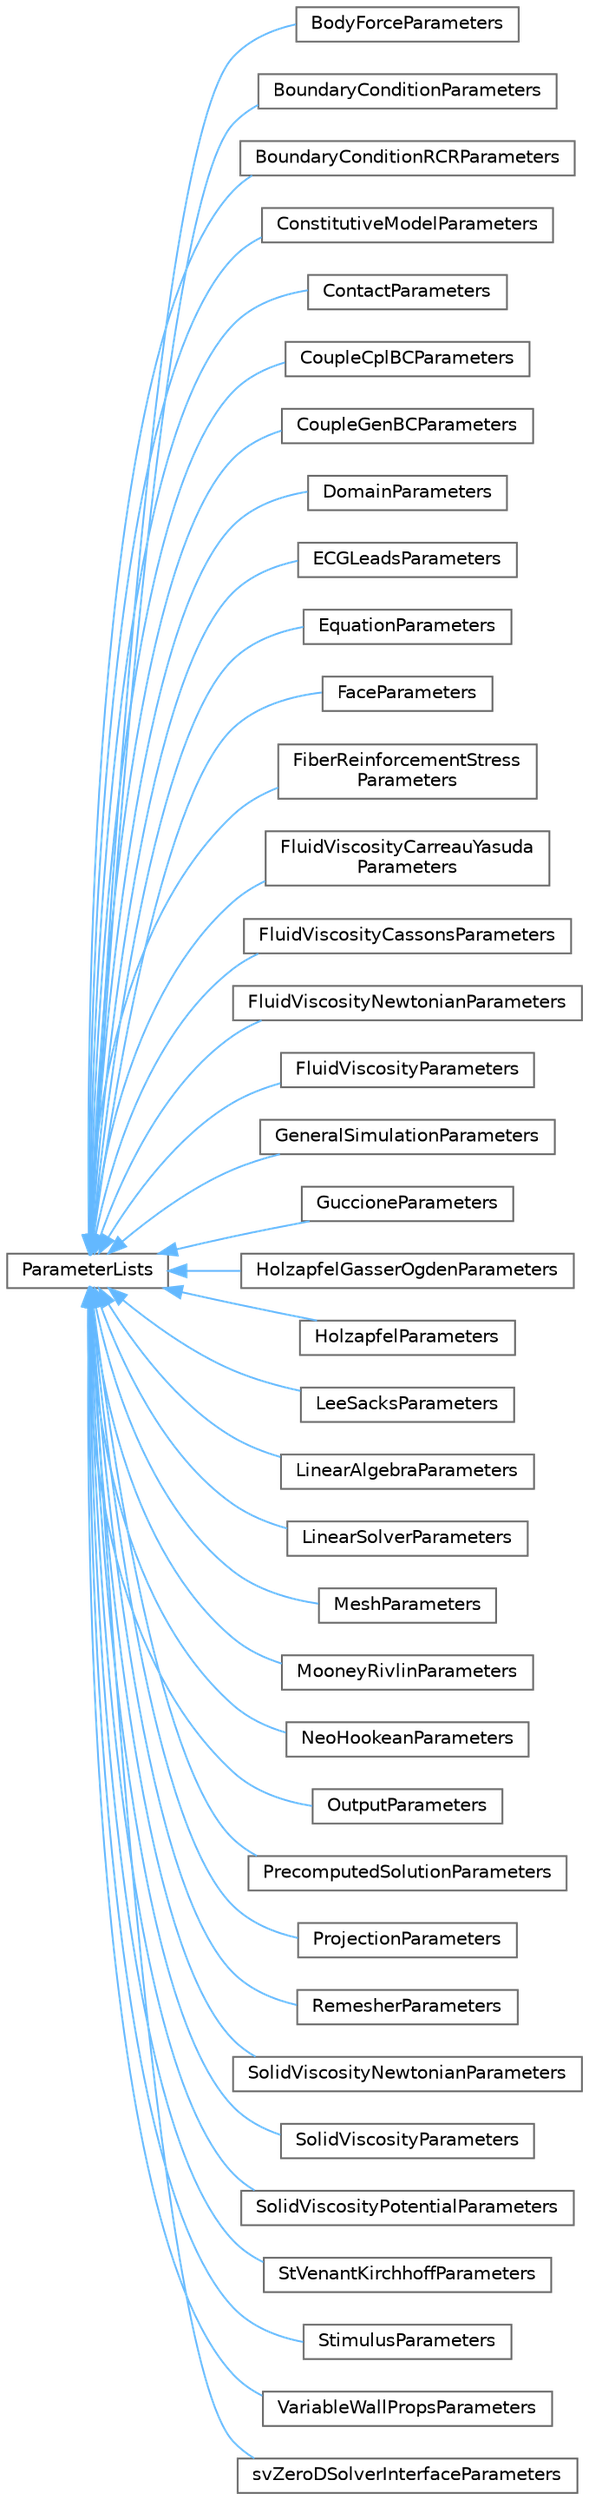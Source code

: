 digraph "Graphical Class Hierarchy"
{
 // LATEX_PDF_SIZE
  bgcolor="transparent";
  edge [fontname=Helvetica,fontsize=10,labelfontname=Helvetica,labelfontsize=10];
  node [fontname=Helvetica,fontsize=10,shape=box,height=0.2,width=0.4];
  rankdir="LR";
  Node0 [id="Node000000",label="ParameterLists",height=0.2,width=0.4,color="grey40", fillcolor="white", style="filled",URL="$class_parameter_lists.html",tooltip="Defines parameter name and value, and stores them in maps for settng values from XML."];
  Node0 -> Node1 [id="edge5_Node000000_Node000001",dir="back",color="steelblue1",style="solid",tooltip=" "];
  Node1 [id="Node000001",label="BodyForceParameters",height=0.2,width=0.4,color="grey40", fillcolor="white", style="filled",URL="$class_body_force_parameters.html",tooltip="Body force over a mesh using the \"Add_BF\" command."];
  Node0 -> Node2 [id="edge6_Node000000_Node000002",dir="back",color="steelblue1",style="solid",tooltip=" "];
  Node2 [id="Node000002",label="BoundaryConditionParameters",height=0.2,width=0.4,color="grey40", fillcolor="white", style="filled",URL="$class_boundary_condition_parameters.html",tooltip="The BoundaryConditionParameters stores paramaters for various type of boundary conditions under the A..."];
  Node0 -> Node3 [id="edge7_Node000000_Node000003",dir="back",color="steelblue1",style="solid",tooltip=" "];
  Node3 [id="Node000003",label="BoundaryConditionRCRParameters",height=0.2,width=0.4,color="grey40", fillcolor="white", style="filled",URL="$class_boundary_condition_r_c_r_parameters.html",tooltip="RCR values for Neumann BC type."];
  Node0 -> Node4 [id="edge8_Node000000_Node000004",dir="back",color="steelblue1",style="solid",tooltip=" "];
  Node4 [id="Node000004",label="ConstitutiveModelParameters",height=0.2,width=0.4,color="grey40", fillcolor="white", style="filled",URL="$class_constitutive_model_parameters.html",tooltip="The ConstitutiveModelParameters class store parameters for various constitutive models."];
  Node0 -> Node5 [id="edge9_Node000000_Node000005",dir="back",color="steelblue1",style="solid",tooltip=" "];
  Node5 [id="Node000005",label="ContactParameters",height=0.2,width=0.4,color="grey40", fillcolor="white", style="filled",URL="$class_contact_parameters.html",tooltip="The ContactParameters class stores parameters for the 'Contact'' XML element used to specify paramete..."];
  Node0 -> Node6 [id="edge10_Node000000_Node000006",dir="back",color="steelblue1",style="solid",tooltip=" "];
  Node6 [id="Node000006",label="CoupleCplBCParameters",height=0.2,width=0.4,color="grey40", fillcolor="white", style="filled",URL="$class_couple_cpl_b_c_parameters.html",tooltip="Couple to reduced-order models."];
  Node0 -> Node7 [id="edge11_Node000000_Node000007",dir="back",color="steelblue1",style="solid",tooltip=" "];
  Node7 [id="Node000007",label="CoupleGenBCParameters",height=0.2,width=0.4,color="grey40", fillcolor="white", style="filled",URL="$class_couple_gen_b_c_parameters.html",tooltip="Coupling to GenBC."];
  Node0 -> Node8 [id="edge12_Node000000_Node000008",dir="back",color="steelblue1",style="solid",tooltip=" "];
  Node8 [id="Node000008",label="DomainParameters",height=0.2,width=0.4,color="grey40", fillcolor="white", style="filled",URL="$class_domain_parameters.html",tooltip="The DomainParameters class stores parameters for the XML 'Domain' element to specify properties for s..."];
  Node0 -> Node9 [id="edge13_Node000000_Node000009",dir="back",color="steelblue1",style="solid",tooltip=" "];
  Node9 [id="Node000009",label="ECGLeadsParameters",height=0.2,width=0.4,color="grey40", fillcolor="white", style="filled",URL="$class_e_c_g_leads_parameters.html",tooltip=" "];
  Node0 -> Node10 [id="edge14_Node000000_Node000010",dir="back",color="steelblue1",style="solid",tooltip=" "];
  Node10 [id="Node000010",label="EquationParameters",height=0.2,width=0.4,color="grey40", fillcolor="white", style="filled",URL="$class_equation_parameters.html",tooltip="The EquationParameters class stores parameters for the 'Add_equation' XML element used to specify an ..."];
  Node0 -> Node11 [id="edge15_Node000000_Node000011",dir="back",color="steelblue1",style="solid",tooltip=" "];
  Node11 [id="Node000011",label="FaceParameters",height=0.2,width=0.4,color="grey40", fillcolor="white", style="filled",URL="$class_face_parameters.html",tooltip="The FaceParameters class is used to store parameters for the 'Add_face' XML element."];
  Node0 -> Node12 [id="edge16_Node000000_Node000012",dir="back",color="steelblue1",style="solid",tooltip=" "];
  Node12 [id="Node000012",label="FiberReinforcementStress\lParameters",height=0.2,width=0.4,color="grey40", fillcolor="white", style="filled",URL="$class_fiber_reinforcement_stress_parameters.html",tooltip="The FiberReinforcementStressParameters class stores fiber reinforcement stress parameters for the 'Fi..."];
  Node0 -> Node13 [id="edge17_Node000000_Node000013",dir="back",color="steelblue1",style="solid",tooltip=" "];
  Node13 [id="Node000013",label="FluidViscosityCarreauYasuda\lParameters",height=0.2,width=0.4,color="grey40", fillcolor="white", style="filled",URL="$class_fluid_viscosity_carreau_yasuda_parameters.html",tooltip=" "];
  Node0 -> Node14 [id="edge18_Node000000_Node000014",dir="back",color="steelblue1",style="solid",tooltip=" "];
  Node14 [id="Node000014",label="FluidViscosityCassonsParameters",height=0.2,width=0.4,color="grey40", fillcolor="white", style="filled",URL="$class_fluid_viscosity_cassons_parameters.html",tooltip=" "];
  Node0 -> Node15 [id="edge19_Node000000_Node000015",dir="back",color="steelblue1",style="solid",tooltip=" "];
  Node15 [id="Node000015",label="FluidViscosityNewtonianParameters",height=0.2,width=0.4,color="grey40", fillcolor="white", style="filled",URL="$class_fluid_viscosity_newtonian_parameters.html",tooltip=" "];
  Node0 -> Node16 [id="edge20_Node000000_Node000016",dir="back",color="steelblue1",style="solid",tooltip=" "];
  Node16 [id="Node000016",label="FluidViscosityParameters",height=0.2,width=0.4,color="grey40", fillcolor="white", style="filled",URL="$class_fluid_viscosity_parameters.html",tooltip=" "];
  Node0 -> Node17 [id="edge21_Node000000_Node000017",dir="back",color="steelblue1",style="solid",tooltip=" "];
  Node17 [id="Node000017",label="GeneralSimulationParameters",height=0.2,width=0.4,color="grey40", fillcolor="white", style="filled",URL="$class_general_simulation_parameters.html",tooltip="The GeneralSimulationParameters class stores paramaters for the 'GeneralSimulationParameters' XML ele..."];
  Node0 -> Node18 [id="edge22_Node000000_Node000018",dir="back",color="steelblue1",style="solid",tooltip=" "];
  Node18 [id="Node000018",label="GuccioneParameters",height=0.2,width=0.4,color="grey40", fillcolor="white", style="filled",URL="$class_guccione_parameters.html",tooltip=" "];
  Node0 -> Node19 [id="edge23_Node000000_Node000019",dir="back",color="steelblue1",style="solid",tooltip=" "];
  Node19 [id="Node000019",label="HolzapfelGasserOgdenParameters",height=0.2,width=0.4,color="grey40", fillcolor="white", style="filled",URL="$class_holzapfel_gasser_ogden_parameters.html",tooltip=" "];
  Node0 -> Node20 [id="edge24_Node000000_Node000020",dir="back",color="steelblue1",style="solid",tooltip=" "];
  Node20 [id="Node000020",label="HolzapfelParameters",height=0.2,width=0.4,color="grey40", fillcolor="white", style="filled",URL="$class_holzapfel_parameters.html",tooltip=" "];
  Node0 -> Node21 [id="edge25_Node000000_Node000021",dir="back",color="steelblue1",style="solid",tooltip=" "];
  Node21 [id="Node000021",label="LeeSacksParameters",height=0.2,width=0.4,color="grey40", fillcolor="white", style="filled",URL="$class_lee_sacks_parameters.html",tooltip=" "];
  Node0 -> Node22 [id="edge26_Node000000_Node000022",dir="back",color="steelblue1",style="solid",tooltip=" "];
  Node22 [id="Node000022",label="LinearAlgebraParameters",height=0.2,width=0.4,color="grey40", fillcolor="white", style="filled",URL="$class_linear_algebra_parameters.html",tooltip="The LinearAlgebraParameters class stores parameters for the 'Linear_algebra' XML element."];
  Node0 -> Node23 [id="edge27_Node000000_Node000023",dir="back",color="steelblue1",style="solid",tooltip=" "];
  Node23 [id="Node000023",label="LinearSolverParameters",height=0.2,width=0.4,color="grey40", fillcolor="white", style="filled",URL="$class_linear_solver_parameters.html",tooltip="The LinearSolverParameters class stores parameters for the 'LS' XML element."];
  Node0 -> Node24 [id="edge28_Node000000_Node000024",dir="back",color="steelblue1",style="solid",tooltip=" "];
  Node24 [id="Node000024",label="MeshParameters",height=0.2,width=0.4,color="grey40", fillcolor="white", style="filled",URL="$class_mesh_parameters.html",tooltip="The MeshParameters class is used to store paramaters for the 'Add_mesh' XML element."];
  Node0 -> Node25 [id="edge29_Node000000_Node000025",dir="back",color="steelblue1",style="solid",tooltip=" "];
  Node25 [id="Node000025",label="MooneyRivlinParameters",height=0.2,width=0.4,color="grey40", fillcolor="white", style="filled",URL="$class_mooney_rivlin_parameters.html",tooltip=" "];
  Node0 -> Node26 [id="edge30_Node000000_Node000026",dir="back",color="steelblue1",style="solid",tooltip=" "];
  Node26 [id="Node000026",label="NeoHookeanParameters",height=0.2,width=0.4,color="grey40", fillcolor="white", style="filled",URL="$class_neo_hookean_parameters.html",tooltip=" "];
  Node0 -> Node27 [id="edge31_Node000000_Node000027",dir="back",color="steelblue1",style="solid",tooltip=" "];
  Node27 [id="Node000027",label="OutputParameters",height=0.2,width=0.4,color="grey40", fillcolor="white", style="filled",URL="$class_output_parameters.html",tooltip="The OutputParameters class stores parameters for the Output XML element under Add_equation."];
  Node0 -> Node28 [id="edge32_Node000000_Node000028",dir="back",color="steelblue1",style="solid",tooltip=" "];
  Node28 [id="Node000028",label="PrecomputedSolutionParameters",height=0.2,width=0.4,color="grey40", fillcolor="white", style="filled",URL="$class_precomputed_solution_parameters.html",tooltip="The PrecomputedSolutionParameters class stores parameters for the 'Precomputed_solution' XML element ..."];
  Node0 -> Node29 [id="edge33_Node000000_Node000029",dir="back",color="steelblue1",style="solid",tooltip=" "];
  Node29 [id="Node000029",label="ProjectionParameters",height=0.2,width=0.4,color="grey40", fillcolor="white", style="filled",URL="$class_projection_parameters.html",tooltip="The ProjectionParameters class stores parameters for the 'Add_projection' XML element used for fluid-..."];
  Node0 -> Node30 [id="edge34_Node000000_Node000030",dir="back",color="steelblue1",style="solid",tooltip=" "];
  Node30 [id="Node000030",label="RemesherParameters",height=0.2,width=0.4,color="grey40", fillcolor="white", style="filled",URL="$class_remesher_parameters.html",tooltip="The RemesherParameters class stores parameters for the 'Remesher' XML element used for remeshing."];
  Node0 -> Node31 [id="edge35_Node000000_Node000031",dir="back",color="steelblue1",style="solid",tooltip=" "];
  Node31 [id="Node000031",label="SolidViscosityNewtonianParameters",height=0.2,width=0.4,color="grey40", fillcolor="white", style="filled",URL="$class_solid_viscosity_newtonian_parameters.html",tooltip=" "];
  Node0 -> Node32 [id="edge36_Node000000_Node000032",dir="back",color="steelblue1",style="solid",tooltip=" "];
  Node32 [id="Node000032",label="SolidViscosityParameters",height=0.2,width=0.4,color="grey40", fillcolor="white", style="filled",URL="$class_solid_viscosity_parameters.html",tooltip=" "];
  Node0 -> Node33 [id="edge37_Node000000_Node000033",dir="back",color="steelblue1",style="solid",tooltip=" "];
  Node33 [id="Node000033",label="SolidViscosityPotentialParameters",height=0.2,width=0.4,color="grey40", fillcolor="white", style="filled",URL="$class_solid_viscosity_potential_parameters.html",tooltip=" "];
  Node0 -> Node34 [id="edge38_Node000000_Node000034",dir="back",color="steelblue1",style="solid",tooltip=" "];
  Node34 [id="Node000034",label="StVenantKirchhoffParameters",height=0.2,width=0.4,color="grey40", fillcolor="white", style="filled",URL="$class_st_venant_kirchhoff_parameters.html",tooltip=" "];
  Node0 -> Node35 [id="edge39_Node000000_Node000035",dir="back",color="steelblue1",style="solid",tooltip=" "];
  Node35 [id="Node000035",label="StimulusParameters",height=0.2,width=0.4,color="grey40", fillcolor="white", style="filled",URL="$class_stimulus_parameters.html",tooltip="The StimulusParameters class stores parameters for 'Stimulus' XML element used to parameters for pace..."];
  Node0 -> Node36 [id="edge40_Node000000_Node000036",dir="back",color="steelblue1",style="solid",tooltip=" "];
  Node36 [id="Node000036",label="VariableWallPropsParameters",height=0.2,width=0.4,color="grey40", fillcolor="white", style="filled",URL="$class_variable_wall_props_parameters.html",tooltip="The VariableWallPropsParameters class stores parameters for variable wall properties for the CMM equa..."];
  Node0 -> Node37 [id="edge41_Node000000_Node000037",dir="back",color="steelblue1",style="solid",tooltip=" "];
  Node37 [id="Node000037",label="svZeroDSolverInterfaceParameters",height=0.2,width=0.4,color="grey40", fillcolor="white", style="filled",URL="$classsv_zero_d_solver_interface_parameters.html",tooltip=" "];
}
